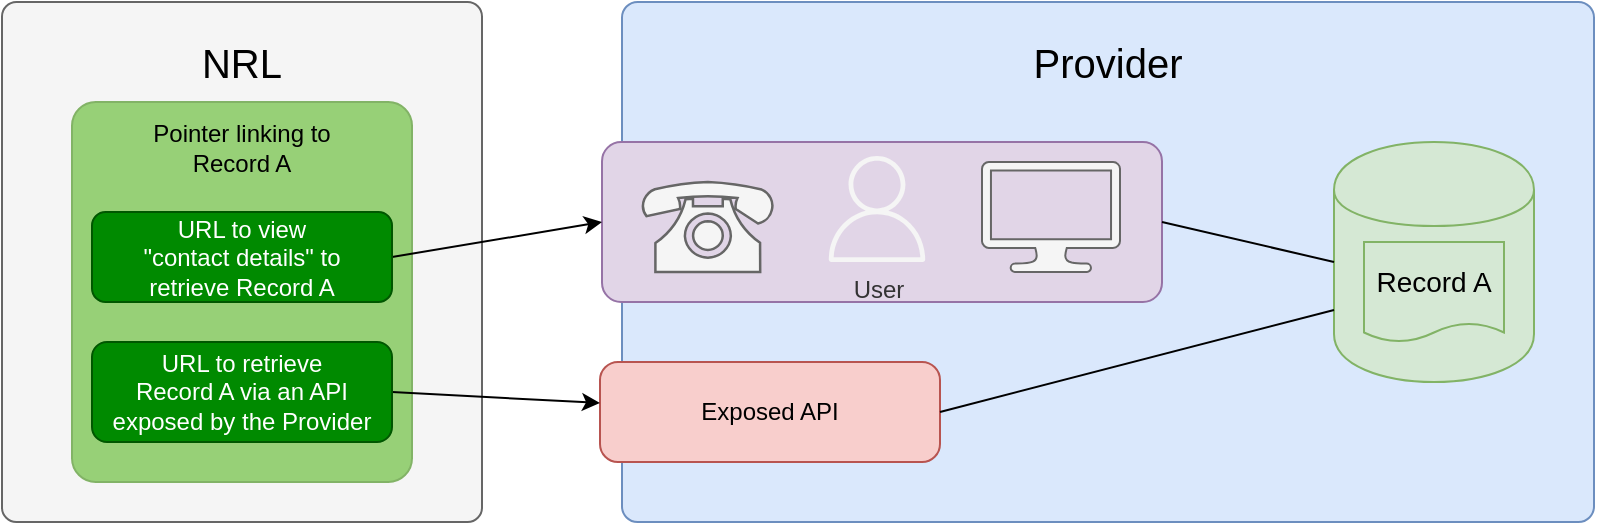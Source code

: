<mxfile version="12.4.2" type="device" pages="1"><diagram id="lpBl6pblSNYRXsD6lD-x" name="Page-1"><mxGraphModel dx="1024" dy="601" grid="1" gridSize="10" guides="1" tooltips="1" connect="1" arrows="1" fold="1" page="1" pageScale="1" pageWidth="827" pageHeight="1169" math="0" shadow="0"><root><mxCell id="0"/><mxCell id="1" parent="0"/><mxCell id="srctbjy1XJWVeLEkWi2g-1" value="" style="rounded=1;whiteSpace=wrap;html=1;arcSize=3;fillColor=#f5f5f5;strokeColor=#666666;fontColor=#333333;" parent="1" vertex="1"><mxGeometry x="16" y="180" width="240" height="260" as="geometry"/></mxCell><mxCell id="srctbjy1XJWVeLEkWi2g-19" value="Pointer linking to&lt;br&gt;Record A &lt;br&gt;&lt;br&gt;&lt;br&gt;&lt;br&gt;&lt;br&gt;&lt;br&gt;&lt;br&gt;&lt;br&gt;&lt;br&gt;&lt;br&gt;&lt;br&gt;" style="rounded=1;whiteSpace=wrap;html=1;arcSize=7;fillColor=#97D077;strokeColor=#82b366;" parent="1" vertex="1"><mxGeometry x="51" y="230" width="170" height="190" as="geometry"/></mxCell><mxCell id="srctbjy1XJWVeLEkWi2g-2" value="" style="rounded=1;whiteSpace=wrap;html=1;arcSize=3;fillColor=#dae8fc;strokeColor=#6c8ebf;" parent="1" vertex="1"><mxGeometry x="326" y="180" width="486" height="260" as="geometry"/></mxCell><mxCell id="srctbjy1XJWVeLEkWi2g-3" value="NRL" style="text;html=1;strokeColor=none;fillColor=none;align=center;verticalAlign=middle;whiteSpace=wrap;rounded=0;fontSize=20;" parent="1" vertex="1"><mxGeometry x="106" y="200" width="60" height="20" as="geometry"/></mxCell><mxCell id="srctbjy1XJWVeLEkWi2g-4" value="Provider" style="text;html=1;strokeColor=none;fillColor=none;align=center;verticalAlign=middle;whiteSpace=wrap;rounded=0;fontSize=20;" parent="1" vertex="1"><mxGeometry x="499" y="200" width="140" height="20" as="geometry"/></mxCell><mxCell id="srctbjy1XJWVeLEkWi2g-5" value="" style="shape=cylinder;whiteSpace=wrap;html=1;boundedLbl=1;backgroundOutline=1;fontSize=20;fillColor=#d5e8d4;strokeColor=#82b366;" parent="1" vertex="1"><mxGeometry x="682" y="250" width="100" height="120" as="geometry"/></mxCell><mxCell id="srctbjy1XJWVeLEkWi2g-6" value="Record A" style="shape=document;whiteSpace=wrap;html=1;boundedLbl=1;fontSize=14;fillColor=#d5e8d4;strokeColor=#82b366;size=0.19;" parent="1" vertex="1"><mxGeometry x="697" y="300" width="70" height="50" as="geometry"/></mxCell><mxCell id="srctbjy1XJWVeLEkWi2g-7" value="Exposed API" style="rounded=1;whiteSpace=wrap;html=1;arcSize=18;fillColor=#f8cecc;strokeColor=#b85450;" parent="1" vertex="1"><mxGeometry x="315" y="360" width="170" height="50" as="geometry"/></mxCell><mxCell id="srctbjy1XJWVeLEkWi2g-10" value="" style="endArrow=none;startArrow=none;html=1;fontSize=14;exitX=1;exitY=0.5;exitDx=0;exitDy=0;entryX=0;entryY=0.7;entryDx=0;entryDy=0;startFill=0;endFill=0;" parent="1" source="srctbjy1XJWVeLEkWi2g-7" target="srctbjy1XJWVeLEkWi2g-5" edge="1"><mxGeometry width="50" height="50" relative="1" as="geometry"><mxPoint x="526" y="440" as="sourcePoint"/><mxPoint x="576" y="390" as="targetPoint"/></mxGeometry></mxCell><mxCell id="srctbjy1XJWVeLEkWi2g-12" value="" style="rounded=1;whiteSpace=wrap;html=1;arcSize=12;fillColor=#e1d5e7;strokeColor=#9673a6;" parent="1" vertex="1"><mxGeometry x="316" y="250" width="280" height="80" as="geometry"/></mxCell><mxCell id="srctbjy1XJWVeLEkWi2g-13" value="" style="verticalAlign=top;verticalLabelPosition=bottom;labelPosition=center;align=center;html=1;outlineConnect=0;gradientDirection=north;strokeWidth=2;shape=mxgraph.networks.phone_1;fillColor=#f5f5f5;strokeColor=#666666;fontColor=#333333;" parent="1" vertex="1"><mxGeometry x="336" y="270" width="66" height="45" as="geometry"/></mxCell><mxCell id="srctbjy1XJWVeLEkWi2g-14" value="User" style="outlineConnect=0;fontColor=#333333;fillColor=#f5f5f5;strokeColor=#666666;dashed=0;verticalLabelPosition=bottom;verticalAlign=top;align=center;html=1;fontSize=12;fontStyle=0;aspect=fixed;pointerEvents=1;shape=mxgraph.aws4.user;" parent="1" vertex="1"><mxGeometry x="427" y="257" width="53" height="53" as="geometry"/></mxCell><mxCell id="srctbjy1XJWVeLEkWi2g-16" value="" style="pointerEvents=1;shadow=0;dashed=0;html=1;strokeColor=#666666;fillColor=#f5f5f5;labelPosition=center;verticalLabelPosition=bottom;verticalAlign=top;outlineConnect=0;align=center;shape=mxgraph.office.devices.lcd_monitor;fontSize=14;fontColor=#333333;" parent="1" vertex="1"><mxGeometry x="506" y="260" width="69" height="55" as="geometry"/></mxCell><mxCell id="srctbjy1XJWVeLEkWi2g-18" value="" style="endArrow=none;startArrow=none;html=1;fontSize=14;exitX=1;exitY=0.5;exitDx=0;exitDy=0;entryX=0;entryY=0.5;entryDx=0;entryDy=0;startFill=0;endFill=0;" parent="1" source="srctbjy1XJWVeLEkWi2g-12" target="srctbjy1XJWVeLEkWi2g-5" edge="1"><mxGeometry width="50" height="50" relative="1" as="geometry"><mxPoint x="626" y="300" as="sourcePoint"/><mxPoint x="676" y="250" as="targetPoint"/></mxGeometry></mxCell><mxCell id="srctbjy1XJWVeLEkWi2g-22" style="edgeStyle=none;rounded=0;orthogonalLoop=1;jettySize=auto;html=1;exitX=1;exitY=0.5;exitDx=0;exitDy=0;entryX=0;entryY=0.5;entryDx=0;entryDy=0;fontSize=14;" parent="1" source="-WPqY4ukmtbLHFlKw2_t-1" target="srctbjy1XJWVeLEkWi2g-12" edge="1"><mxGeometry relative="1" as="geometry"/></mxCell><mxCell id="srctbjy1XJWVeLEkWi2g-21" style="edgeStyle=none;rounded=0;orthogonalLoop=1;jettySize=auto;html=1;exitX=1;exitY=0.5;exitDx=0;exitDy=0;fontSize=14;" parent="1" source="-WPqY4ukmtbLHFlKw2_t-2" target="srctbjy1XJWVeLEkWi2g-7" edge="1"><mxGeometry relative="1" as="geometry"><mxPoint x="221" y="385" as="sourcePoint"/></mxGeometry></mxCell><mxCell id="-WPqY4ukmtbLHFlKw2_t-1" value="URL to view&lt;br&gt;&quot;contact details&quot; to&lt;br&gt;retrieve Record A" style="rounded=1;whiteSpace=wrap;html=1;fillColor=#008a00;strokeColor=#005700;fontColor=#ffffff;" vertex="1" parent="1"><mxGeometry x="61" y="285" width="150" height="45" as="geometry"/></mxCell><mxCell id="-WPqY4ukmtbLHFlKw2_t-2" value="URL to retrieve &lt;br&gt;Record A via an API exposed by the Provider" style="rounded=1;whiteSpace=wrap;html=1;fillColor=#008a00;strokeColor=#005700;fontColor=#ffffff;" vertex="1" parent="1"><mxGeometry x="61" y="350" width="150" height="50" as="geometry"/></mxCell></root></mxGraphModel></diagram></mxfile>